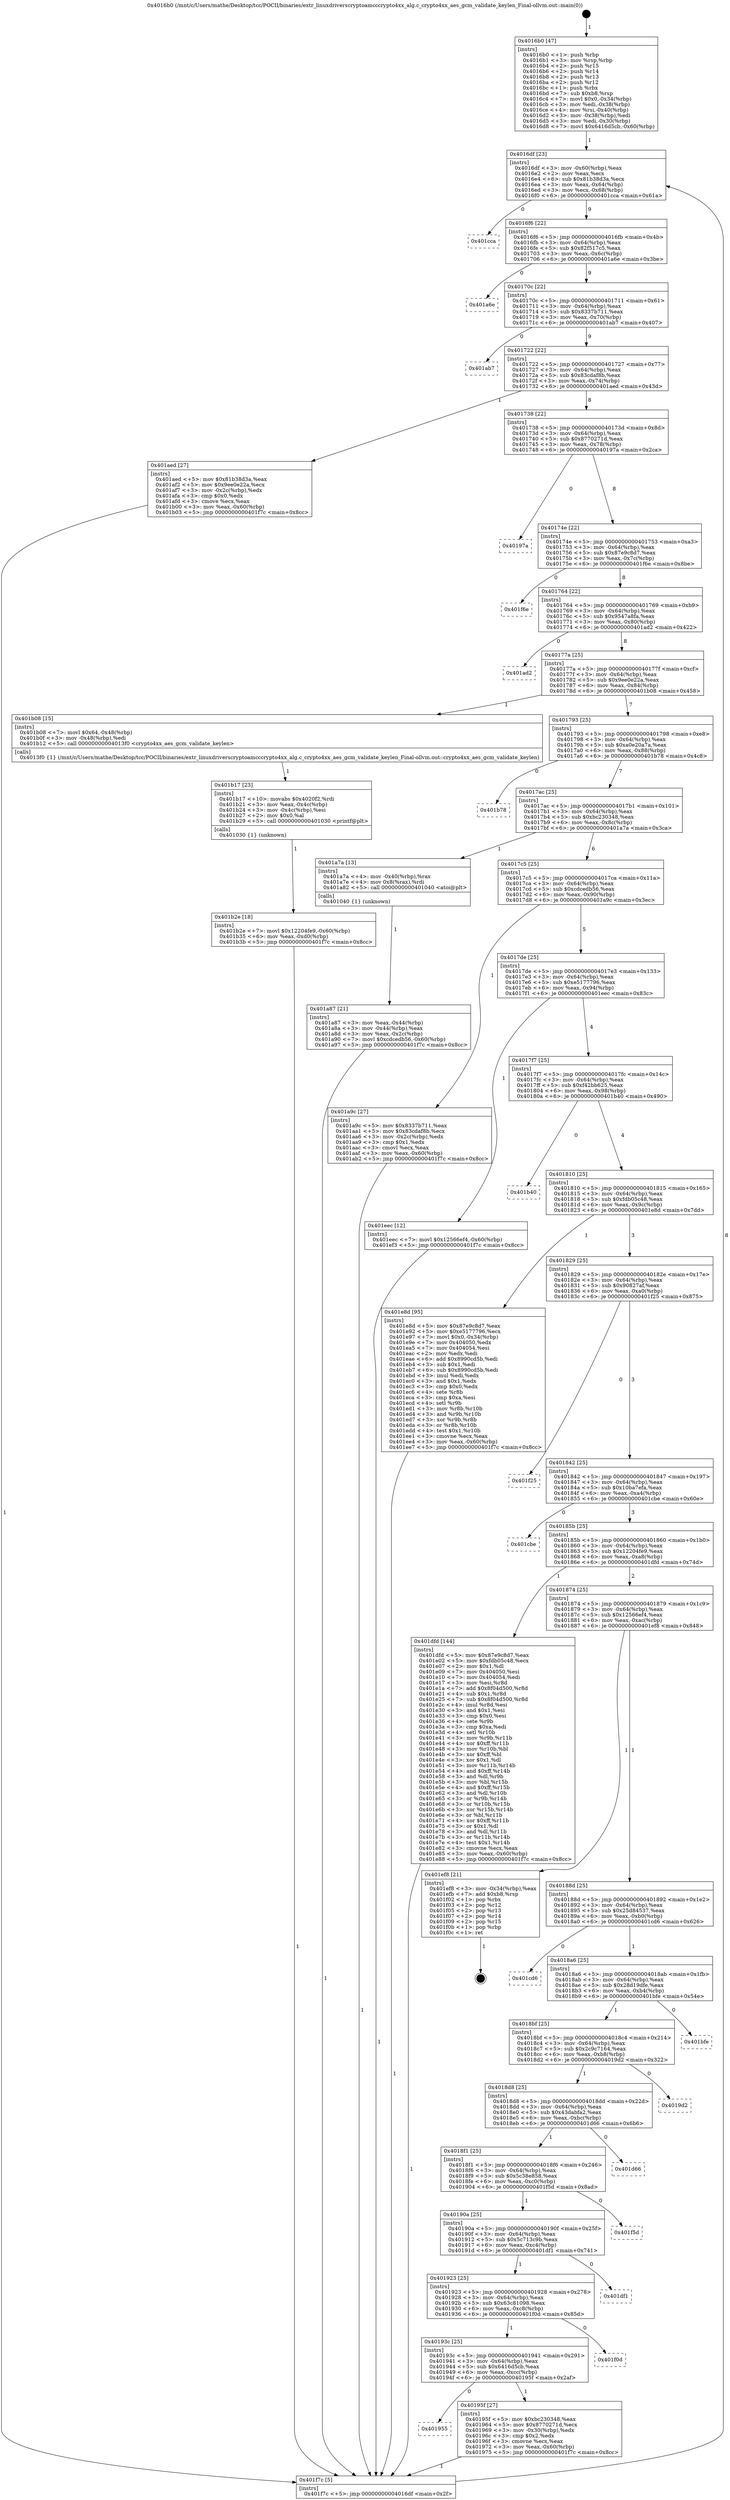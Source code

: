 digraph "0x4016b0" {
  label = "0x4016b0 (/mnt/c/Users/mathe/Desktop/tcc/POCII/binaries/extr_linuxdriverscryptoamcccrypto4xx_alg.c_crypto4xx_aes_gcm_validate_keylen_Final-ollvm.out::main(0))"
  labelloc = "t"
  node[shape=record]

  Entry [label="",width=0.3,height=0.3,shape=circle,fillcolor=black,style=filled]
  "0x4016df" [label="{
     0x4016df [23]\l
     | [instrs]\l
     &nbsp;&nbsp;0x4016df \<+3\>: mov -0x60(%rbp),%eax\l
     &nbsp;&nbsp;0x4016e2 \<+2\>: mov %eax,%ecx\l
     &nbsp;&nbsp;0x4016e4 \<+6\>: sub $0x81b38d3a,%ecx\l
     &nbsp;&nbsp;0x4016ea \<+3\>: mov %eax,-0x64(%rbp)\l
     &nbsp;&nbsp;0x4016ed \<+3\>: mov %ecx,-0x68(%rbp)\l
     &nbsp;&nbsp;0x4016f0 \<+6\>: je 0000000000401cca \<main+0x61a\>\l
  }"]
  "0x401cca" [label="{
     0x401cca\l
  }", style=dashed]
  "0x4016f6" [label="{
     0x4016f6 [22]\l
     | [instrs]\l
     &nbsp;&nbsp;0x4016f6 \<+5\>: jmp 00000000004016fb \<main+0x4b\>\l
     &nbsp;&nbsp;0x4016fb \<+3\>: mov -0x64(%rbp),%eax\l
     &nbsp;&nbsp;0x4016fe \<+5\>: sub $0x82f517c5,%eax\l
     &nbsp;&nbsp;0x401703 \<+3\>: mov %eax,-0x6c(%rbp)\l
     &nbsp;&nbsp;0x401706 \<+6\>: je 0000000000401a6e \<main+0x3be\>\l
  }"]
  Exit [label="",width=0.3,height=0.3,shape=circle,fillcolor=black,style=filled,peripheries=2]
  "0x401a6e" [label="{
     0x401a6e\l
  }", style=dashed]
  "0x40170c" [label="{
     0x40170c [22]\l
     | [instrs]\l
     &nbsp;&nbsp;0x40170c \<+5\>: jmp 0000000000401711 \<main+0x61\>\l
     &nbsp;&nbsp;0x401711 \<+3\>: mov -0x64(%rbp),%eax\l
     &nbsp;&nbsp;0x401714 \<+5\>: sub $0x8337b711,%eax\l
     &nbsp;&nbsp;0x401719 \<+3\>: mov %eax,-0x70(%rbp)\l
     &nbsp;&nbsp;0x40171c \<+6\>: je 0000000000401ab7 \<main+0x407\>\l
  }"]
  "0x401b2e" [label="{
     0x401b2e [18]\l
     | [instrs]\l
     &nbsp;&nbsp;0x401b2e \<+7\>: movl $0x12204fe9,-0x60(%rbp)\l
     &nbsp;&nbsp;0x401b35 \<+6\>: mov %eax,-0xd0(%rbp)\l
     &nbsp;&nbsp;0x401b3b \<+5\>: jmp 0000000000401f7c \<main+0x8cc\>\l
  }"]
  "0x401ab7" [label="{
     0x401ab7\l
  }", style=dashed]
  "0x401722" [label="{
     0x401722 [22]\l
     | [instrs]\l
     &nbsp;&nbsp;0x401722 \<+5\>: jmp 0000000000401727 \<main+0x77\>\l
     &nbsp;&nbsp;0x401727 \<+3\>: mov -0x64(%rbp),%eax\l
     &nbsp;&nbsp;0x40172a \<+5\>: sub $0x83cdaf8b,%eax\l
     &nbsp;&nbsp;0x40172f \<+3\>: mov %eax,-0x74(%rbp)\l
     &nbsp;&nbsp;0x401732 \<+6\>: je 0000000000401aed \<main+0x43d\>\l
  }"]
  "0x401b17" [label="{
     0x401b17 [23]\l
     | [instrs]\l
     &nbsp;&nbsp;0x401b17 \<+10\>: movabs $0x4020f2,%rdi\l
     &nbsp;&nbsp;0x401b21 \<+3\>: mov %eax,-0x4c(%rbp)\l
     &nbsp;&nbsp;0x401b24 \<+3\>: mov -0x4c(%rbp),%esi\l
     &nbsp;&nbsp;0x401b27 \<+2\>: mov $0x0,%al\l
     &nbsp;&nbsp;0x401b29 \<+5\>: call 0000000000401030 \<printf@plt\>\l
     | [calls]\l
     &nbsp;&nbsp;0x401030 \{1\} (unknown)\l
  }"]
  "0x401aed" [label="{
     0x401aed [27]\l
     | [instrs]\l
     &nbsp;&nbsp;0x401aed \<+5\>: mov $0x81b38d3a,%eax\l
     &nbsp;&nbsp;0x401af2 \<+5\>: mov $0x9ee0e22a,%ecx\l
     &nbsp;&nbsp;0x401af7 \<+3\>: mov -0x2c(%rbp),%edx\l
     &nbsp;&nbsp;0x401afa \<+3\>: cmp $0x0,%edx\l
     &nbsp;&nbsp;0x401afd \<+3\>: cmove %ecx,%eax\l
     &nbsp;&nbsp;0x401b00 \<+3\>: mov %eax,-0x60(%rbp)\l
     &nbsp;&nbsp;0x401b03 \<+5\>: jmp 0000000000401f7c \<main+0x8cc\>\l
  }"]
  "0x401738" [label="{
     0x401738 [22]\l
     | [instrs]\l
     &nbsp;&nbsp;0x401738 \<+5\>: jmp 000000000040173d \<main+0x8d\>\l
     &nbsp;&nbsp;0x40173d \<+3\>: mov -0x64(%rbp),%eax\l
     &nbsp;&nbsp;0x401740 \<+5\>: sub $0x8770271d,%eax\l
     &nbsp;&nbsp;0x401745 \<+3\>: mov %eax,-0x78(%rbp)\l
     &nbsp;&nbsp;0x401748 \<+6\>: je 000000000040197a \<main+0x2ca\>\l
  }"]
  "0x401a87" [label="{
     0x401a87 [21]\l
     | [instrs]\l
     &nbsp;&nbsp;0x401a87 \<+3\>: mov %eax,-0x44(%rbp)\l
     &nbsp;&nbsp;0x401a8a \<+3\>: mov -0x44(%rbp),%eax\l
     &nbsp;&nbsp;0x401a8d \<+3\>: mov %eax,-0x2c(%rbp)\l
     &nbsp;&nbsp;0x401a90 \<+7\>: movl $0xcdcedb56,-0x60(%rbp)\l
     &nbsp;&nbsp;0x401a97 \<+5\>: jmp 0000000000401f7c \<main+0x8cc\>\l
  }"]
  "0x40197a" [label="{
     0x40197a\l
  }", style=dashed]
  "0x40174e" [label="{
     0x40174e [22]\l
     | [instrs]\l
     &nbsp;&nbsp;0x40174e \<+5\>: jmp 0000000000401753 \<main+0xa3\>\l
     &nbsp;&nbsp;0x401753 \<+3\>: mov -0x64(%rbp),%eax\l
     &nbsp;&nbsp;0x401756 \<+5\>: sub $0x87e9c8d7,%eax\l
     &nbsp;&nbsp;0x40175b \<+3\>: mov %eax,-0x7c(%rbp)\l
     &nbsp;&nbsp;0x40175e \<+6\>: je 0000000000401f6e \<main+0x8be\>\l
  }"]
  "0x4016b0" [label="{
     0x4016b0 [47]\l
     | [instrs]\l
     &nbsp;&nbsp;0x4016b0 \<+1\>: push %rbp\l
     &nbsp;&nbsp;0x4016b1 \<+3\>: mov %rsp,%rbp\l
     &nbsp;&nbsp;0x4016b4 \<+2\>: push %r15\l
     &nbsp;&nbsp;0x4016b6 \<+2\>: push %r14\l
     &nbsp;&nbsp;0x4016b8 \<+2\>: push %r13\l
     &nbsp;&nbsp;0x4016ba \<+2\>: push %r12\l
     &nbsp;&nbsp;0x4016bc \<+1\>: push %rbx\l
     &nbsp;&nbsp;0x4016bd \<+7\>: sub $0xb8,%rsp\l
     &nbsp;&nbsp;0x4016c4 \<+7\>: movl $0x0,-0x34(%rbp)\l
     &nbsp;&nbsp;0x4016cb \<+3\>: mov %edi,-0x38(%rbp)\l
     &nbsp;&nbsp;0x4016ce \<+4\>: mov %rsi,-0x40(%rbp)\l
     &nbsp;&nbsp;0x4016d2 \<+3\>: mov -0x38(%rbp),%edi\l
     &nbsp;&nbsp;0x4016d5 \<+3\>: mov %edi,-0x30(%rbp)\l
     &nbsp;&nbsp;0x4016d8 \<+7\>: movl $0x6416d5cb,-0x60(%rbp)\l
  }"]
  "0x401f6e" [label="{
     0x401f6e\l
  }", style=dashed]
  "0x401764" [label="{
     0x401764 [22]\l
     | [instrs]\l
     &nbsp;&nbsp;0x401764 \<+5\>: jmp 0000000000401769 \<main+0xb9\>\l
     &nbsp;&nbsp;0x401769 \<+3\>: mov -0x64(%rbp),%eax\l
     &nbsp;&nbsp;0x40176c \<+5\>: sub $0x9547a8fa,%eax\l
     &nbsp;&nbsp;0x401771 \<+3\>: mov %eax,-0x80(%rbp)\l
     &nbsp;&nbsp;0x401774 \<+6\>: je 0000000000401ad2 \<main+0x422\>\l
  }"]
  "0x401f7c" [label="{
     0x401f7c [5]\l
     | [instrs]\l
     &nbsp;&nbsp;0x401f7c \<+5\>: jmp 00000000004016df \<main+0x2f\>\l
  }"]
  "0x401ad2" [label="{
     0x401ad2\l
  }", style=dashed]
  "0x40177a" [label="{
     0x40177a [25]\l
     | [instrs]\l
     &nbsp;&nbsp;0x40177a \<+5\>: jmp 000000000040177f \<main+0xcf\>\l
     &nbsp;&nbsp;0x40177f \<+3\>: mov -0x64(%rbp),%eax\l
     &nbsp;&nbsp;0x401782 \<+5\>: sub $0x9ee0e22a,%eax\l
     &nbsp;&nbsp;0x401787 \<+6\>: mov %eax,-0x84(%rbp)\l
     &nbsp;&nbsp;0x40178d \<+6\>: je 0000000000401b08 \<main+0x458\>\l
  }"]
  "0x401955" [label="{
     0x401955\l
  }", style=dashed]
  "0x401b08" [label="{
     0x401b08 [15]\l
     | [instrs]\l
     &nbsp;&nbsp;0x401b08 \<+7\>: movl $0x64,-0x48(%rbp)\l
     &nbsp;&nbsp;0x401b0f \<+3\>: mov -0x48(%rbp),%edi\l
     &nbsp;&nbsp;0x401b12 \<+5\>: call 00000000004013f0 \<crypto4xx_aes_gcm_validate_keylen\>\l
     | [calls]\l
     &nbsp;&nbsp;0x4013f0 \{1\} (/mnt/c/Users/mathe/Desktop/tcc/POCII/binaries/extr_linuxdriverscryptoamcccrypto4xx_alg.c_crypto4xx_aes_gcm_validate_keylen_Final-ollvm.out::crypto4xx_aes_gcm_validate_keylen)\l
  }"]
  "0x401793" [label="{
     0x401793 [25]\l
     | [instrs]\l
     &nbsp;&nbsp;0x401793 \<+5\>: jmp 0000000000401798 \<main+0xe8\>\l
     &nbsp;&nbsp;0x401798 \<+3\>: mov -0x64(%rbp),%eax\l
     &nbsp;&nbsp;0x40179b \<+5\>: sub $0xa0e20a7a,%eax\l
     &nbsp;&nbsp;0x4017a0 \<+6\>: mov %eax,-0x88(%rbp)\l
     &nbsp;&nbsp;0x4017a6 \<+6\>: je 0000000000401b78 \<main+0x4c8\>\l
  }"]
  "0x40195f" [label="{
     0x40195f [27]\l
     | [instrs]\l
     &nbsp;&nbsp;0x40195f \<+5\>: mov $0xbc230348,%eax\l
     &nbsp;&nbsp;0x401964 \<+5\>: mov $0x8770271d,%ecx\l
     &nbsp;&nbsp;0x401969 \<+3\>: mov -0x30(%rbp),%edx\l
     &nbsp;&nbsp;0x40196c \<+3\>: cmp $0x2,%edx\l
     &nbsp;&nbsp;0x40196f \<+3\>: cmovne %ecx,%eax\l
     &nbsp;&nbsp;0x401972 \<+3\>: mov %eax,-0x60(%rbp)\l
     &nbsp;&nbsp;0x401975 \<+5\>: jmp 0000000000401f7c \<main+0x8cc\>\l
  }"]
  "0x401b78" [label="{
     0x401b78\l
  }", style=dashed]
  "0x4017ac" [label="{
     0x4017ac [25]\l
     | [instrs]\l
     &nbsp;&nbsp;0x4017ac \<+5\>: jmp 00000000004017b1 \<main+0x101\>\l
     &nbsp;&nbsp;0x4017b1 \<+3\>: mov -0x64(%rbp),%eax\l
     &nbsp;&nbsp;0x4017b4 \<+5\>: sub $0xbc230348,%eax\l
     &nbsp;&nbsp;0x4017b9 \<+6\>: mov %eax,-0x8c(%rbp)\l
     &nbsp;&nbsp;0x4017bf \<+6\>: je 0000000000401a7a \<main+0x3ca\>\l
  }"]
  "0x40193c" [label="{
     0x40193c [25]\l
     | [instrs]\l
     &nbsp;&nbsp;0x40193c \<+5\>: jmp 0000000000401941 \<main+0x291\>\l
     &nbsp;&nbsp;0x401941 \<+3\>: mov -0x64(%rbp),%eax\l
     &nbsp;&nbsp;0x401944 \<+5\>: sub $0x6416d5cb,%eax\l
     &nbsp;&nbsp;0x401949 \<+6\>: mov %eax,-0xcc(%rbp)\l
     &nbsp;&nbsp;0x40194f \<+6\>: je 000000000040195f \<main+0x2af\>\l
  }"]
  "0x401a7a" [label="{
     0x401a7a [13]\l
     | [instrs]\l
     &nbsp;&nbsp;0x401a7a \<+4\>: mov -0x40(%rbp),%rax\l
     &nbsp;&nbsp;0x401a7e \<+4\>: mov 0x8(%rax),%rdi\l
     &nbsp;&nbsp;0x401a82 \<+5\>: call 0000000000401040 \<atoi@plt\>\l
     | [calls]\l
     &nbsp;&nbsp;0x401040 \{1\} (unknown)\l
  }"]
  "0x4017c5" [label="{
     0x4017c5 [25]\l
     | [instrs]\l
     &nbsp;&nbsp;0x4017c5 \<+5\>: jmp 00000000004017ca \<main+0x11a\>\l
     &nbsp;&nbsp;0x4017ca \<+3\>: mov -0x64(%rbp),%eax\l
     &nbsp;&nbsp;0x4017cd \<+5\>: sub $0xcdcedb56,%eax\l
     &nbsp;&nbsp;0x4017d2 \<+6\>: mov %eax,-0x90(%rbp)\l
     &nbsp;&nbsp;0x4017d8 \<+6\>: je 0000000000401a9c \<main+0x3ec\>\l
  }"]
  "0x401f0d" [label="{
     0x401f0d\l
  }", style=dashed]
  "0x401a9c" [label="{
     0x401a9c [27]\l
     | [instrs]\l
     &nbsp;&nbsp;0x401a9c \<+5\>: mov $0x8337b711,%eax\l
     &nbsp;&nbsp;0x401aa1 \<+5\>: mov $0x83cdaf8b,%ecx\l
     &nbsp;&nbsp;0x401aa6 \<+3\>: mov -0x2c(%rbp),%edx\l
     &nbsp;&nbsp;0x401aa9 \<+3\>: cmp $0x1,%edx\l
     &nbsp;&nbsp;0x401aac \<+3\>: cmovl %ecx,%eax\l
     &nbsp;&nbsp;0x401aaf \<+3\>: mov %eax,-0x60(%rbp)\l
     &nbsp;&nbsp;0x401ab2 \<+5\>: jmp 0000000000401f7c \<main+0x8cc\>\l
  }"]
  "0x4017de" [label="{
     0x4017de [25]\l
     | [instrs]\l
     &nbsp;&nbsp;0x4017de \<+5\>: jmp 00000000004017e3 \<main+0x133\>\l
     &nbsp;&nbsp;0x4017e3 \<+3\>: mov -0x64(%rbp),%eax\l
     &nbsp;&nbsp;0x4017e6 \<+5\>: sub $0xe5177796,%eax\l
     &nbsp;&nbsp;0x4017eb \<+6\>: mov %eax,-0x94(%rbp)\l
     &nbsp;&nbsp;0x4017f1 \<+6\>: je 0000000000401eec \<main+0x83c\>\l
  }"]
  "0x401923" [label="{
     0x401923 [25]\l
     | [instrs]\l
     &nbsp;&nbsp;0x401923 \<+5\>: jmp 0000000000401928 \<main+0x278\>\l
     &nbsp;&nbsp;0x401928 \<+3\>: mov -0x64(%rbp),%eax\l
     &nbsp;&nbsp;0x40192b \<+5\>: sub $0x63c81098,%eax\l
     &nbsp;&nbsp;0x401930 \<+6\>: mov %eax,-0xc8(%rbp)\l
     &nbsp;&nbsp;0x401936 \<+6\>: je 0000000000401f0d \<main+0x85d\>\l
  }"]
  "0x401eec" [label="{
     0x401eec [12]\l
     | [instrs]\l
     &nbsp;&nbsp;0x401eec \<+7\>: movl $0x12566ef4,-0x60(%rbp)\l
     &nbsp;&nbsp;0x401ef3 \<+5\>: jmp 0000000000401f7c \<main+0x8cc\>\l
  }"]
  "0x4017f7" [label="{
     0x4017f7 [25]\l
     | [instrs]\l
     &nbsp;&nbsp;0x4017f7 \<+5\>: jmp 00000000004017fc \<main+0x14c\>\l
     &nbsp;&nbsp;0x4017fc \<+3\>: mov -0x64(%rbp),%eax\l
     &nbsp;&nbsp;0x4017ff \<+5\>: sub $0xf42bb625,%eax\l
     &nbsp;&nbsp;0x401804 \<+6\>: mov %eax,-0x98(%rbp)\l
     &nbsp;&nbsp;0x40180a \<+6\>: je 0000000000401b40 \<main+0x490\>\l
  }"]
  "0x401df1" [label="{
     0x401df1\l
  }", style=dashed]
  "0x401b40" [label="{
     0x401b40\l
  }", style=dashed]
  "0x401810" [label="{
     0x401810 [25]\l
     | [instrs]\l
     &nbsp;&nbsp;0x401810 \<+5\>: jmp 0000000000401815 \<main+0x165\>\l
     &nbsp;&nbsp;0x401815 \<+3\>: mov -0x64(%rbp),%eax\l
     &nbsp;&nbsp;0x401818 \<+5\>: sub $0xfdb05c48,%eax\l
     &nbsp;&nbsp;0x40181d \<+6\>: mov %eax,-0x9c(%rbp)\l
     &nbsp;&nbsp;0x401823 \<+6\>: je 0000000000401e8d \<main+0x7dd\>\l
  }"]
  "0x40190a" [label="{
     0x40190a [25]\l
     | [instrs]\l
     &nbsp;&nbsp;0x40190a \<+5\>: jmp 000000000040190f \<main+0x25f\>\l
     &nbsp;&nbsp;0x40190f \<+3\>: mov -0x64(%rbp),%eax\l
     &nbsp;&nbsp;0x401912 \<+5\>: sub $0x5c713c9b,%eax\l
     &nbsp;&nbsp;0x401917 \<+6\>: mov %eax,-0xc4(%rbp)\l
     &nbsp;&nbsp;0x40191d \<+6\>: je 0000000000401df1 \<main+0x741\>\l
  }"]
  "0x401e8d" [label="{
     0x401e8d [95]\l
     | [instrs]\l
     &nbsp;&nbsp;0x401e8d \<+5\>: mov $0x87e9c8d7,%eax\l
     &nbsp;&nbsp;0x401e92 \<+5\>: mov $0xe5177796,%ecx\l
     &nbsp;&nbsp;0x401e97 \<+7\>: movl $0x0,-0x34(%rbp)\l
     &nbsp;&nbsp;0x401e9e \<+7\>: mov 0x404050,%edx\l
     &nbsp;&nbsp;0x401ea5 \<+7\>: mov 0x404054,%esi\l
     &nbsp;&nbsp;0x401eac \<+2\>: mov %edx,%edi\l
     &nbsp;&nbsp;0x401eae \<+6\>: add $0x8990cd5b,%edi\l
     &nbsp;&nbsp;0x401eb4 \<+3\>: sub $0x1,%edi\l
     &nbsp;&nbsp;0x401eb7 \<+6\>: sub $0x8990cd5b,%edi\l
     &nbsp;&nbsp;0x401ebd \<+3\>: imul %edi,%edx\l
     &nbsp;&nbsp;0x401ec0 \<+3\>: and $0x1,%edx\l
     &nbsp;&nbsp;0x401ec3 \<+3\>: cmp $0x0,%edx\l
     &nbsp;&nbsp;0x401ec6 \<+4\>: sete %r8b\l
     &nbsp;&nbsp;0x401eca \<+3\>: cmp $0xa,%esi\l
     &nbsp;&nbsp;0x401ecd \<+4\>: setl %r9b\l
     &nbsp;&nbsp;0x401ed1 \<+3\>: mov %r8b,%r10b\l
     &nbsp;&nbsp;0x401ed4 \<+3\>: and %r9b,%r10b\l
     &nbsp;&nbsp;0x401ed7 \<+3\>: xor %r9b,%r8b\l
     &nbsp;&nbsp;0x401eda \<+3\>: or %r8b,%r10b\l
     &nbsp;&nbsp;0x401edd \<+4\>: test $0x1,%r10b\l
     &nbsp;&nbsp;0x401ee1 \<+3\>: cmovne %ecx,%eax\l
     &nbsp;&nbsp;0x401ee4 \<+3\>: mov %eax,-0x60(%rbp)\l
     &nbsp;&nbsp;0x401ee7 \<+5\>: jmp 0000000000401f7c \<main+0x8cc\>\l
  }"]
  "0x401829" [label="{
     0x401829 [25]\l
     | [instrs]\l
     &nbsp;&nbsp;0x401829 \<+5\>: jmp 000000000040182e \<main+0x17e\>\l
     &nbsp;&nbsp;0x40182e \<+3\>: mov -0x64(%rbp),%eax\l
     &nbsp;&nbsp;0x401831 \<+5\>: sub $0x90827af,%eax\l
     &nbsp;&nbsp;0x401836 \<+6\>: mov %eax,-0xa0(%rbp)\l
     &nbsp;&nbsp;0x40183c \<+6\>: je 0000000000401f25 \<main+0x875\>\l
  }"]
  "0x401f5d" [label="{
     0x401f5d\l
  }", style=dashed]
  "0x401f25" [label="{
     0x401f25\l
  }", style=dashed]
  "0x401842" [label="{
     0x401842 [25]\l
     | [instrs]\l
     &nbsp;&nbsp;0x401842 \<+5\>: jmp 0000000000401847 \<main+0x197\>\l
     &nbsp;&nbsp;0x401847 \<+3\>: mov -0x64(%rbp),%eax\l
     &nbsp;&nbsp;0x40184a \<+5\>: sub $0x10ba7efa,%eax\l
     &nbsp;&nbsp;0x40184f \<+6\>: mov %eax,-0xa4(%rbp)\l
     &nbsp;&nbsp;0x401855 \<+6\>: je 0000000000401cbe \<main+0x60e\>\l
  }"]
  "0x4018f1" [label="{
     0x4018f1 [25]\l
     | [instrs]\l
     &nbsp;&nbsp;0x4018f1 \<+5\>: jmp 00000000004018f6 \<main+0x246\>\l
     &nbsp;&nbsp;0x4018f6 \<+3\>: mov -0x64(%rbp),%eax\l
     &nbsp;&nbsp;0x4018f9 \<+5\>: sub $0x5c38e858,%eax\l
     &nbsp;&nbsp;0x4018fe \<+6\>: mov %eax,-0xc0(%rbp)\l
     &nbsp;&nbsp;0x401904 \<+6\>: je 0000000000401f5d \<main+0x8ad\>\l
  }"]
  "0x401cbe" [label="{
     0x401cbe\l
  }", style=dashed]
  "0x40185b" [label="{
     0x40185b [25]\l
     | [instrs]\l
     &nbsp;&nbsp;0x40185b \<+5\>: jmp 0000000000401860 \<main+0x1b0\>\l
     &nbsp;&nbsp;0x401860 \<+3\>: mov -0x64(%rbp),%eax\l
     &nbsp;&nbsp;0x401863 \<+5\>: sub $0x12204fe9,%eax\l
     &nbsp;&nbsp;0x401868 \<+6\>: mov %eax,-0xa8(%rbp)\l
     &nbsp;&nbsp;0x40186e \<+6\>: je 0000000000401dfd \<main+0x74d\>\l
  }"]
  "0x401d66" [label="{
     0x401d66\l
  }", style=dashed]
  "0x401dfd" [label="{
     0x401dfd [144]\l
     | [instrs]\l
     &nbsp;&nbsp;0x401dfd \<+5\>: mov $0x87e9c8d7,%eax\l
     &nbsp;&nbsp;0x401e02 \<+5\>: mov $0xfdb05c48,%ecx\l
     &nbsp;&nbsp;0x401e07 \<+2\>: mov $0x1,%dl\l
     &nbsp;&nbsp;0x401e09 \<+7\>: mov 0x404050,%esi\l
     &nbsp;&nbsp;0x401e10 \<+7\>: mov 0x404054,%edi\l
     &nbsp;&nbsp;0x401e17 \<+3\>: mov %esi,%r8d\l
     &nbsp;&nbsp;0x401e1a \<+7\>: add $0x8f04d500,%r8d\l
     &nbsp;&nbsp;0x401e21 \<+4\>: sub $0x1,%r8d\l
     &nbsp;&nbsp;0x401e25 \<+7\>: sub $0x8f04d500,%r8d\l
     &nbsp;&nbsp;0x401e2c \<+4\>: imul %r8d,%esi\l
     &nbsp;&nbsp;0x401e30 \<+3\>: and $0x1,%esi\l
     &nbsp;&nbsp;0x401e33 \<+3\>: cmp $0x0,%esi\l
     &nbsp;&nbsp;0x401e36 \<+4\>: sete %r9b\l
     &nbsp;&nbsp;0x401e3a \<+3\>: cmp $0xa,%edi\l
     &nbsp;&nbsp;0x401e3d \<+4\>: setl %r10b\l
     &nbsp;&nbsp;0x401e41 \<+3\>: mov %r9b,%r11b\l
     &nbsp;&nbsp;0x401e44 \<+4\>: xor $0xff,%r11b\l
     &nbsp;&nbsp;0x401e48 \<+3\>: mov %r10b,%bl\l
     &nbsp;&nbsp;0x401e4b \<+3\>: xor $0xff,%bl\l
     &nbsp;&nbsp;0x401e4e \<+3\>: xor $0x1,%dl\l
     &nbsp;&nbsp;0x401e51 \<+3\>: mov %r11b,%r14b\l
     &nbsp;&nbsp;0x401e54 \<+4\>: and $0xff,%r14b\l
     &nbsp;&nbsp;0x401e58 \<+3\>: and %dl,%r9b\l
     &nbsp;&nbsp;0x401e5b \<+3\>: mov %bl,%r15b\l
     &nbsp;&nbsp;0x401e5e \<+4\>: and $0xff,%r15b\l
     &nbsp;&nbsp;0x401e62 \<+3\>: and %dl,%r10b\l
     &nbsp;&nbsp;0x401e65 \<+3\>: or %r9b,%r14b\l
     &nbsp;&nbsp;0x401e68 \<+3\>: or %r10b,%r15b\l
     &nbsp;&nbsp;0x401e6b \<+3\>: xor %r15b,%r14b\l
     &nbsp;&nbsp;0x401e6e \<+3\>: or %bl,%r11b\l
     &nbsp;&nbsp;0x401e71 \<+4\>: xor $0xff,%r11b\l
     &nbsp;&nbsp;0x401e75 \<+3\>: or $0x1,%dl\l
     &nbsp;&nbsp;0x401e78 \<+3\>: and %dl,%r11b\l
     &nbsp;&nbsp;0x401e7b \<+3\>: or %r11b,%r14b\l
     &nbsp;&nbsp;0x401e7e \<+4\>: test $0x1,%r14b\l
     &nbsp;&nbsp;0x401e82 \<+3\>: cmovne %ecx,%eax\l
     &nbsp;&nbsp;0x401e85 \<+3\>: mov %eax,-0x60(%rbp)\l
     &nbsp;&nbsp;0x401e88 \<+5\>: jmp 0000000000401f7c \<main+0x8cc\>\l
  }"]
  "0x401874" [label="{
     0x401874 [25]\l
     | [instrs]\l
     &nbsp;&nbsp;0x401874 \<+5\>: jmp 0000000000401879 \<main+0x1c9\>\l
     &nbsp;&nbsp;0x401879 \<+3\>: mov -0x64(%rbp),%eax\l
     &nbsp;&nbsp;0x40187c \<+5\>: sub $0x12566ef4,%eax\l
     &nbsp;&nbsp;0x401881 \<+6\>: mov %eax,-0xac(%rbp)\l
     &nbsp;&nbsp;0x401887 \<+6\>: je 0000000000401ef8 \<main+0x848\>\l
  }"]
  "0x4018d8" [label="{
     0x4018d8 [25]\l
     | [instrs]\l
     &nbsp;&nbsp;0x4018d8 \<+5\>: jmp 00000000004018dd \<main+0x22d\>\l
     &nbsp;&nbsp;0x4018dd \<+3\>: mov -0x64(%rbp),%eax\l
     &nbsp;&nbsp;0x4018e0 \<+5\>: sub $0x43dabfa2,%eax\l
     &nbsp;&nbsp;0x4018e5 \<+6\>: mov %eax,-0xbc(%rbp)\l
     &nbsp;&nbsp;0x4018eb \<+6\>: je 0000000000401d66 \<main+0x6b6\>\l
  }"]
  "0x401ef8" [label="{
     0x401ef8 [21]\l
     | [instrs]\l
     &nbsp;&nbsp;0x401ef8 \<+3\>: mov -0x34(%rbp),%eax\l
     &nbsp;&nbsp;0x401efb \<+7\>: add $0xb8,%rsp\l
     &nbsp;&nbsp;0x401f02 \<+1\>: pop %rbx\l
     &nbsp;&nbsp;0x401f03 \<+2\>: pop %r12\l
     &nbsp;&nbsp;0x401f05 \<+2\>: pop %r13\l
     &nbsp;&nbsp;0x401f07 \<+2\>: pop %r14\l
     &nbsp;&nbsp;0x401f09 \<+2\>: pop %r15\l
     &nbsp;&nbsp;0x401f0b \<+1\>: pop %rbp\l
     &nbsp;&nbsp;0x401f0c \<+1\>: ret\l
  }"]
  "0x40188d" [label="{
     0x40188d [25]\l
     | [instrs]\l
     &nbsp;&nbsp;0x40188d \<+5\>: jmp 0000000000401892 \<main+0x1e2\>\l
     &nbsp;&nbsp;0x401892 \<+3\>: mov -0x64(%rbp),%eax\l
     &nbsp;&nbsp;0x401895 \<+5\>: sub $0x25d84537,%eax\l
     &nbsp;&nbsp;0x40189a \<+6\>: mov %eax,-0xb0(%rbp)\l
     &nbsp;&nbsp;0x4018a0 \<+6\>: je 0000000000401cd6 \<main+0x626\>\l
  }"]
  "0x4019d2" [label="{
     0x4019d2\l
  }", style=dashed]
  "0x401cd6" [label="{
     0x401cd6\l
  }", style=dashed]
  "0x4018a6" [label="{
     0x4018a6 [25]\l
     | [instrs]\l
     &nbsp;&nbsp;0x4018a6 \<+5\>: jmp 00000000004018ab \<main+0x1fb\>\l
     &nbsp;&nbsp;0x4018ab \<+3\>: mov -0x64(%rbp),%eax\l
     &nbsp;&nbsp;0x4018ae \<+5\>: sub $0x28d19dfe,%eax\l
     &nbsp;&nbsp;0x4018b3 \<+6\>: mov %eax,-0xb4(%rbp)\l
     &nbsp;&nbsp;0x4018b9 \<+6\>: je 0000000000401bfe \<main+0x54e\>\l
  }"]
  "0x4018bf" [label="{
     0x4018bf [25]\l
     | [instrs]\l
     &nbsp;&nbsp;0x4018bf \<+5\>: jmp 00000000004018c4 \<main+0x214\>\l
     &nbsp;&nbsp;0x4018c4 \<+3\>: mov -0x64(%rbp),%eax\l
     &nbsp;&nbsp;0x4018c7 \<+5\>: sub $0x2c9c7164,%eax\l
     &nbsp;&nbsp;0x4018cc \<+6\>: mov %eax,-0xb8(%rbp)\l
     &nbsp;&nbsp;0x4018d2 \<+6\>: je 00000000004019d2 \<main+0x322\>\l
  }"]
  "0x401bfe" [label="{
     0x401bfe\l
  }", style=dashed]
  Entry -> "0x4016b0" [label=" 1"]
  "0x4016df" -> "0x401cca" [label=" 0"]
  "0x4016df" -> "0x4016f6" [label=" 9"]
  "0x401ef8" -> Exit [label=" 1"]
  "0x4016f6" -> "0x401a6e" [label=" 0"]
  "0x4016f6" -> "0x40170c" [label=" 9"]
  "0x401eec" -> "0x401f7c" [label=" 1"]
  "0x40170c" -> "0x401ab7" [label=" 0"]
  "0x40170c" -> "0x401722" [label=" 9"]
  "0x401e8d" -> "0x401f7c" [label=" 1"]
  "0x401722" -> "0x401aed" [label=" 1"]
  "0x401722" -> "0x401738" [label=" 8"]
  "0x401dfd" -> "0x401f7c" [label=" 1"]
  "0x401738" -> "0x40197a" [label=" 0"]
  "0x401738" -> "0x40174e" [label=" 8"]
  "0x401b2e" -> "0x401f7c" [label=" 1"]
  "0x40174e" -> "0x401f6e" [label=" 0"]
  "0x40174e" -> "0x401764" [label=" 8"]
  "0x401b17" -> "0x401b2e" [label=" 1"]
  "0x401764" -> "0x401ad2" [label=" 0"]
  "0x401764" -> "0x40177a" [label=" 8"]
  "0x401b08" -> "0x401b17" [label=" 1"]
  "0x40177a" -> "0x401b08" [label=" 1"]
  "0x40177a" -> "0x401793" [label=" 7"]
  "0x401aed" -> "0x401f7c" [label=" 1"]
  "0x401793" -> "0x401b78" [label=" 0"]
  "0x401793" -> "0x4017ac" [label=" 7"]
  "0x401a9c" -> "0x401f7c" [label=" 1"]
  "0x4017ac" -> "0x401a7a" [label=" 1"]
  "0x4017ac" -> "0x4017c5" [label=" 6"]
  "0x401a7a" -> "0x401a87" [label=" 1"]
  "0x4017c5" -> "0x401a9c" [label=" 1"]
  "0x4017c5" -> "0x4017de" [label=" 5"]
  "0x401f7c" -> "0x4016df" [label=" 8"]
  "0x4017de" -> "0x401eec" [label=" 1"]
  "0x4017de" -> "0x4017f7" [label=" 4"]
  "0x40195f" -> "0x401f7c" [label=" 1"]
  "0x4017f7" -> "0x401b40" [label=" 0"]
  "0x4017f7" -> "0x401810" [label=" 4"]
  "0x40193c" -> "0x401955" [label=" 0"]
  "0x401810" -> "0x401e8d" [label=" 1"]
  "0x401810" -> "0x401829" [label=" 3"]
  "0x401a87" -> "0x401f7c" [label=" 1"]
  "0x401829" -> "0x401f25" [label=" 0"]
  "0x401829" -> "0x401842" [label=" 3"]
  "0x401923" -> "0x40193c" [label=" 1"]
  "0x401842" -> "0x401cbe" [label=" 0"]
  "0x401842" -> "0x40185b" [label=" 3"]
  "0x4016b0" -> "0x4016df" [label=" 1"]
  "0x40185b" -> "0x401dfd" [label=" 1"]
  "0x40185b" -> "0x401874" [label=" 2"]
  "0x40190a" -> "0x401923" [label=" 1"]
  "0x401874" -> "0x401ef8" [label=" 1"]
  "0x401874" -> "0x40188d" [label=" 1"]
  "0x40193c" -> "0x40195f" [label=" 1"]
  "0x40188d" -> "0x401cd6" [label=" 0"]
  "0x40188d" -> "0x4018a6" [label=" 1"]
  "0x4018f1" -> "0x40190a" [label=" 1"]
  "0x4018a6" -> "0x401bfe" [label=" 0"]
  "0x4018a6" -> "0x4018bf" [label=" 1"]
  "0x4018f1" -> "0x401f5d" [label=" 0"]
  "0x4018bf" -> "0x4019d2" [label=" 0"]
  "0x4018bf" -> "0x4018d8" [label=" 1"]
  "0x40190a" -> "0x401df1" [label=" 0"]
  "0x4018d8" -> "0x401d66" [label=" 0"]
  "0x4018d8" -> "0x4018f1" [label=" 1"]
  "0x401923" -> "0x401f0d" [label=" 0"]
}
